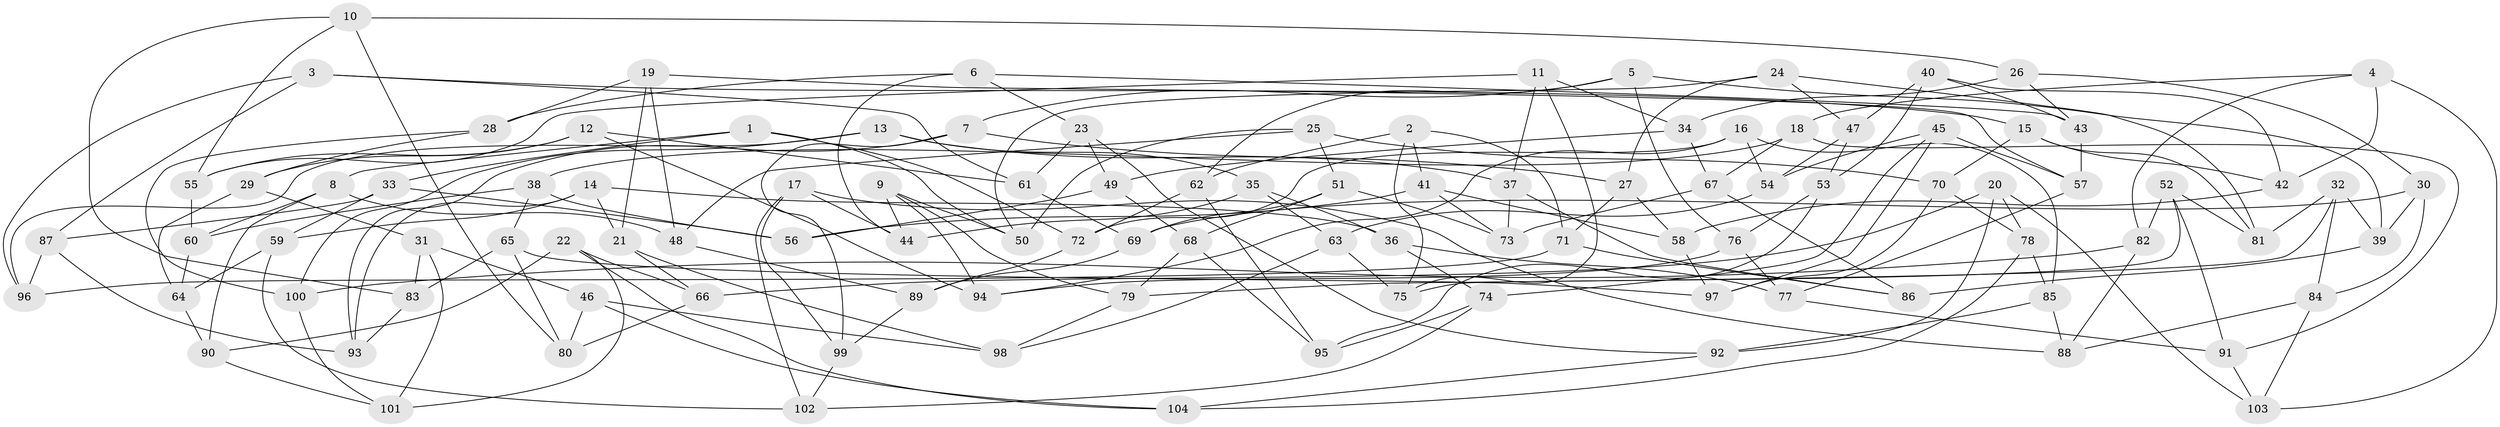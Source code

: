 // Generated by graph-tools (version 1.1) at 2025/11/02/27/25 16:11:42]
// undirected, 104 vertices, 208 edges
graph export_dot {
graph [start="1"]
  node [color=gray90,style=filled];
  1;
  2;
  3;
  4;
  5;
  6;
  7;
  8;
  9;
  10;
  11;
  12;
  13;
  14;
  15;
  16;
  17;
  18;
  19;
  20;
  21;
  22;
  23;
  24;
  25;
  26;
  27;
  28;
  29;
  30;
  31;
  32;
  33;
  34;
  35;
  36;
  37;
  38;
  39;
  40;
  41;
  42;
  43;
  44;
  45;
  46;
  47;
  48;
  49;
  50;
  51;
  52;
  53;
  54;
  55;
  56;
  57;
  58;
  59;
  60;
  61;
  62;
  63;
  64;
  65;
  66;
  67;
  68;
  69;
  70;
  71;
  72;
  73;
  74;
  75;
  76;
  77;
  78;
  79;
  80;
  81;
  82;
  83;
  84;
  85;
  86;
  87;
  88;
  89;
  90;
  91;
  92;
  93;
  94;
  95;
  96;
  97;
  98;
  99;
  100;
  101;
  102;
  103;
  104;
  1 -- 72;
  1 -- 50;
  1 -- 8;
  1 -- 33;
  2 -- 62;
  2 -- 75;
  2 -- 41;
  2 -- 71;
  3 -- 15;
  3 -- 87;
  3 -- 96;
  3 -- 61;
  4 -- 82;
  4 -- 18;
  4 -- 42;
  4 -- 103;
  5 -- 7;
  5 -- 39;
  5 -- 62;
  5 -- 76;
  6 -- 23;
  6 -- 28;
  6 -- 43;
  6 -- 44;
  7 -- 99;
  7 -- 93;
  7 -- 27;
  8 -- 90;
  8 -- 60;
  8 -- 48;
  9 -- 50;
  9 -- 79;
  9 -- 94;
  9 -- 44;
  10 -- 80;
  10 -- 55;
  10 -- 26;
  10 -- 83;
  11 -- 55;
  11 -- 34;
  11 -- 37;
  11 -- 75;
  12 -- 29;
  12 -- 55;
  12 -- 94;
  12 -- 61;
  13 -- 35;
  13 -- 100;
  13 -- 96;
  13 -- 37;
  14 -- 59;
  14 -- 36;
  14 -- 93;
  14 -- 21;
  15 -- 81;
  15 -- 42;
  15 -- 70;
  16 -- 54;
  16 -- 85;
  16 -- 94;
  16 -- 72;
  17 -- 99;
  17 -- 88;
  17 -- 44;
  17 -- 102;
  18 -- 67;
  18 -- 38;
  18 -- 91;
  19 -- 57;
  19 -- 28;
  19 -- 21;
  19 -- 48;
  20 -- 92;
  20 -- 78;
  20 -- 103;
  20 -- 66;
  21 -- 66;
  21 -- 98;
  22 -- 66;
  22 -- 90;
  22 -- 104;
  22 -- 101;
  23 -- 49;
  23 -- 92;
  23 -- 61;
  24 -- 81;
  24 -- 27;
  24 -- 50;
  24 -- 47;
  25 -- 70;
  25 -- 51;
  25 -- 48;
  25 -- 50;
  26 -- 30;
  26 -- 43;
  26 -- 34;
  27 -- 58;
  27 -- 71;
  28 -- 29;
  28 -- 100;
  29 -- 64;
  29 -- 31;
  30 -- 84;
  30 -- 39;
  30 -- 69;
  31 -- 83;
  31 -- 101;
  31 -- 46;
  32 -- 84;
  32 -- 39;
  32 -- 79;
  32 -- 81;
  33 -- 87;
  33 -- 59;
  33 -- 56;
  34 -- 49;
  34 -- 67;
  35 -- 44;
  35 -- 36;
  35 -- 63;
  36 -- 74;
  36 -- 77;
  37 -- 86;
  37 -- 73;
  38 -- 56;
  38 -- 65;
  38 -- 60;
  39 -- 86;
  40 -- 42;
  40 -- 43;
  40 -- 47;
  40 -- 53;
  41 -- 56;
  41 -- 58;
  41 -- 73;
  42 -- 58;
  43 -- 57;
  45 -- 97;
  45 -- 74;
  45 -- 54;
  45 -- 57;
  46 -- 80;
  46 -- 104;
  46 -- 98;
  47 -- 54;
  47 -- 53;
  48 -- 89;
  49 -- 68;
  49 -- 56;
  51 -- 68;
  51 -- 73;
  51 -- 69;
  52 -- 91;
  52 -- 75;
  52 -- 82;
  52 -- 81;
  53 -- 95;
  53 -- 76;
  54 -- 63;
  55 -- 60;
  57 -- 77;
  58 -- 97;
  59 -- 64;
  59 -- 102;
  60 -- 64;
  61 -- 69;
  62 -- 72;
  62 -- 95;
  63 -- 98;
  63 -- 75;
  64 -- 90;
  65 -- 97;
  65 -- 80;
  65 -- 83;
  66 -- 80;
  67 -- 86;
  67 -- 73;
  68 -- 95;
  68 -- 79;
  69 -- 89;
  70 -- 97;
  70 -- 78;
  71 -- 96;
  71 -- 86;
  72 -- 89;
  74 -- 95;
  74 -- 102;
  76 -- 77;
  76 -- 94;
  77 -- 91;
  78 -- 85;
  78 -- 104;
  79 -- 98;
  82 -- 88;
  82 -- 100;
  83 -- 93;
  84 -- 88;
  84 -- 103;
  85 -- 92;
  85 -- 88;
  87 -- 96;
  87 -- 93;
  89 -- 99;
  90 -- 101;
  91 -- 103;
  92 -- 104;
  99 -- 102;
  100 -- 101;
}
